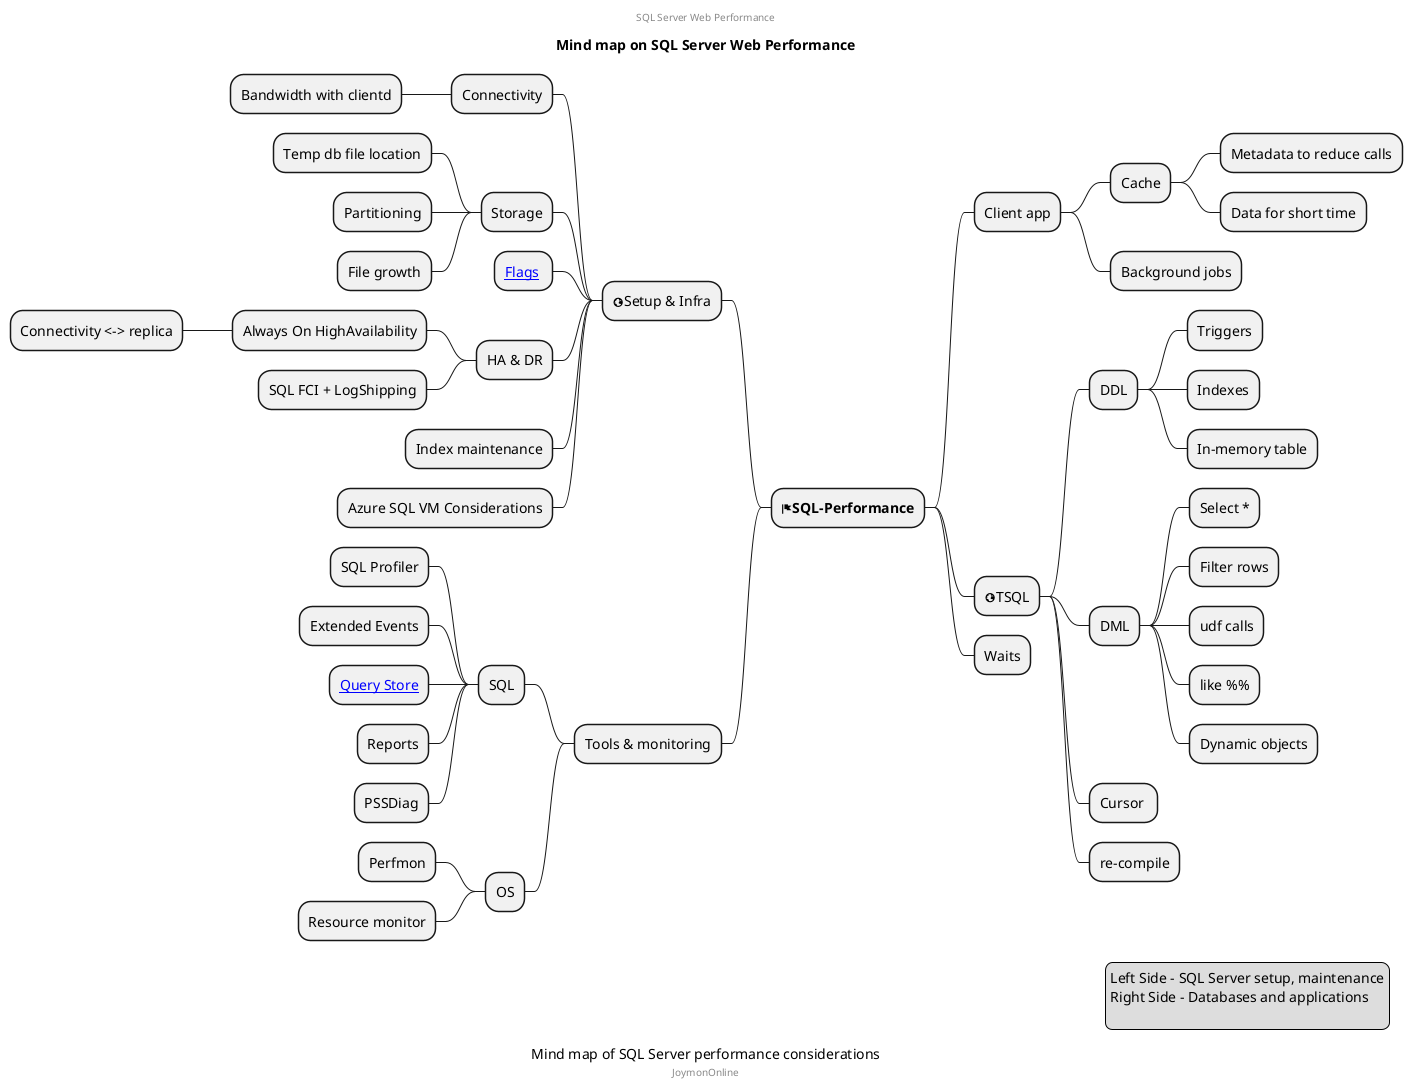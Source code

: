 @startuml
@startmindmap
caption Mind map of SQL Server performance considerations
title Mind map on SQL Server Web Performance
center header
SQL Server Web Performance
endheader

center footer JoymonOnline
* <&flag><b>SQL-Performance</b>
** Client app
*** Cache
**** Metadata to reduce calls
**** Data for short time
*** Background jobs
** <&globe>TSQL
*** DDL
**** Triggers
**** Indexes
**** In-memory table
*** DML
**** Select *
**** Filter rows
**** udf calls
**** like %%
**** Dynamic objects
*** Cursor 
*** re-compile
** Waits
left side

** <&globe>Setup & Infra
*** Connectivity
**** Bandwidth with clientd
*** Storage
**** Temp db file location
**** Partitioning
**** File growth
*** [[https://docs.microsoft.com/en-us/sql/t-sql/database-console-commands/dbcc-traceon-trace-flags-transact-sql?view=sql-server-2017 Flags]] 
*** HA & DR
**** Always On HighAvailability
***** Connectivity <-> replica
**** SQL FCI + LogShipping
*** Index maintenance
*** Azure SQL VM Considerations
** Tools & monitoring
*** SQL
**** SQL Profiler
**** Extended Events
**** [[https://www.sqlshack.com/sql-server-query-store-overview/ Query Store]]
**** Reports
**** PSSDiag
*** OS
**** Perfmon
**** Resource monitor
legend right
  Left Side - SQL Server setup, maintenance
  Right Side - Databases and applications
   
endlegend
@endmindmap
@enduml